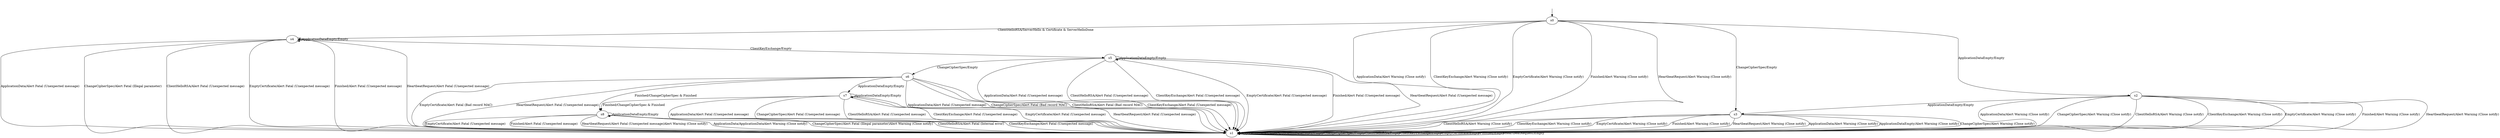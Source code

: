 digraph h0 {
s4 [label="s4"];
s7 [label="s7"];
s1 [label="s1"];
s3 [label="s3"];
s8 [label="s8"];
s6 [label="s6"];
s2 [label="s2"];
s5 [label="s5"];
s0 [label="s0"];
s4 -> s1 [label="ApplicationData/Alert Fatal (Unexpected message)"];
s4 -> s4 [label="ApplicationDataEmpty/Empty"];
s4 -> s1 [label="ChangeCipherSpec/Alert Fatal (Illegal parameter)"];
s4 -> s1 [label="ClientHelloRSA/Alert Fatal (Unexpected message)"];
s4 -> s5 [label="ClientKeyExchange/Empty"];
s4 -> s1 [label="EmptyCertificate/Alert Fatal (Unexpected message)"];
s4 -> s1 [label="Finished/Alert Fatal (Unexpected message)"];
s4 -> s1 [label="HeartbeatRequest/Alert Fatal (Unexpected message)"];
s7 -> s1 [label="ApplicationData/Alert Fatal (Unexpected message)"];
s7 -> s7 [label="ApplicationDataEmpty/Empty"];
s7 -> s1 [label="ChangeCipherSpec/Alert Fatal (Unexpected message)"];
s7 -> s1 [label="ClientHelloRSA/Alert Fatal (Unexpected message)"];
s7 -> s1 [label="ClientKeyExchange/Alert Fatal (Unexpected message)"];
s7 -> s1 [label="EmptyCertificate/Alert Fatal (Unexpected message)"];
s7 -> s8 [label="Finished/ChangeCipherSpec & Finished"];
s7 -> s1 [label="HeartbeatRequest/Alert Fatal (Unexpected message)"];
s1 -> s1 [label="ApplicationData/Empty"];
s1 -> s1 [label="ApplicationDataEmpty/Empty"];
s1 -> s1 [label="ChangeCipherSpec/Empty"];
s1 -> s1 [label="ClientHelloRSA/Empty"];
s1 -> s1 [label="ClientKeyExchange/Empty"];
s1 -> s1 [label="EmptyCertificate/Empty"];
s1 -> s1 [label="Finished/Empty"];
s1 -> s1 [label="HeartbeatRequest/Empty"];
s3 -> s1 [label="ApplicationData/Alert Warning (Close notify)"];
s3 -> s1 [label="ApplicationDataEmpty/Alert Warning (Close notify)"];
s3 -> s1 [label="ChangeCipherSpec/Alert Warning (Close notify)"];
s3 -> s1 [label="ClientHelloRSA/Alert Warning (Close notify)"];
s3 -> s1 [label="ClientKeyExchange/Alert Warning (Close notify)"];
s3 -> s1 [label="EmptyCertificate/Alert Warning (Close notify)"];
s3 -> s1 [label="Finished/Alert Warning (Close notify)"];
s3 -> s1 [label="HeartbeatRequest/Alert Warning (Close notify)"];
s8 -> s1 [label="ApplicationData/ApplicationDataAlert Warning (Close notify)"];
s8 -> s8 [label="ApplicationDataEmpty/Empty"];
s8 -> s1 [label="ChangeCipherSpec/Alert Fatal (Illegal parameter)Alert Warning (Close notify)"];
s8 -> s1 [label="ClientHelloRSA/Alert Fatal (Internal error)"];
s8 -> s1 [label="ClientKeyExchange/Alert Fatal (Unexpected message)"];
s8 -> s1 [label="EmptyCertificate/Alert Fatal (Unexpected message)"];
s8 -> s1 [label="Finished/Alert Fatal (Unexpected message)"];
s8 -> s1 [label="HeartbeatRequest/Alert Fatal (Unexpected message)Alert Warning (Close notify)"];
s6 -> s1 [label="ApplicationData/Alert Fatal (Unexpected message)"];
s6 -> s7 [label="ApplicationDataEmpty/Empty"];
s6 -> s1 [label="ChangeCipherSpec/Alert Fatal (Bad record MAC)"];
s6 -> s1 [label="ClientHelloRSA/Alert Fatal (Bad record MAC)"];
s6 -> s1 [label="ClientKeyExchange/Alert Fatal (Unexpected message)"];
s6 -> s1 [label="EmptyCertificate/Alert Fatal (Bad record MAC)"];
s6 -> s8 [label="Finished/ChangeCipherSpec & Finished"];
s6 -> s1 [label="HeartbeatRequest/Alert Fatal (Unexpected message)"];
s2 -> s1 [label="ApplicationData/Alert Warning (Close notify)"];
s2 -> s3 [label="ApplicationDataEmpty/Empty"];
s2 -> s1 [label="ChangeCipherSpec/Alert Warning (Close notify)"];
s2 -> s1 [label="ClientHelloRSA/Alert Warning (Close notify)"];
s2 -> s1 [label="ClientKeyExchange/Alert Warning (Close notify)"];
s2 -> s1 [label="EmptyCertificate/Alert Warning (Close notify)"];
s2 -> s1 [label="Finished/Alert Warning (Close notify)"];
s2 -> s1 [label="HeartbeatRequest/Alert Warning (Close notify)"];
s5 -> s1 [label="ApplicationData/Alert Fatal (Unexpected message)"];
s5 -> s5 [label="ApplicationDataEmpty/Empty"];
s5 -> s6 [label="ChangeCipherSpec/Empty"];
s5 -> s1 [label="ClientHelloRSA/Alert Fatal (Unexpected message)"];
s5 -> s1 [label="ClientKeyExchange/Alert Fatal (Unexpected message)"];
s5 -> s1 [label="EmptyCertificate/Alert Fatal (Unexpected message)"];
s5 -> s1 [label="Finished/Alert Fatal (Unexpected message)"];
s5 -> s1 [label="HeartbeatRequest/Alert Fatal (Unexpected message)"];
s0 -> s1 [label="ApplicationData/Alert Warning (Close notify)"];
s0 -> s2 [label="ApplicationDataEmpty/Empty"];
s0 -> s3 [label="ChangeCipherSpec/Empty"];
s0 -> s4 [label="ClientHelloRSA/ServerHello & Certificate & ServerHelloDone"];
s0 -> s1 [label="ClientKeyExchange/Alert Warning (Close notify)"];
s0 -> s1 [label="EmptyCertificate/Alert Warning (Close notify)"];
s0 -> s1 [label="Finished/Alert Warning (Close notify)"];
s0 -> s1 [label="HeartbeatRequest/Alert Warning (Close notify)"];
__start0 [shape=none, label=""];
__start0 -> s0 [label=""];
}
